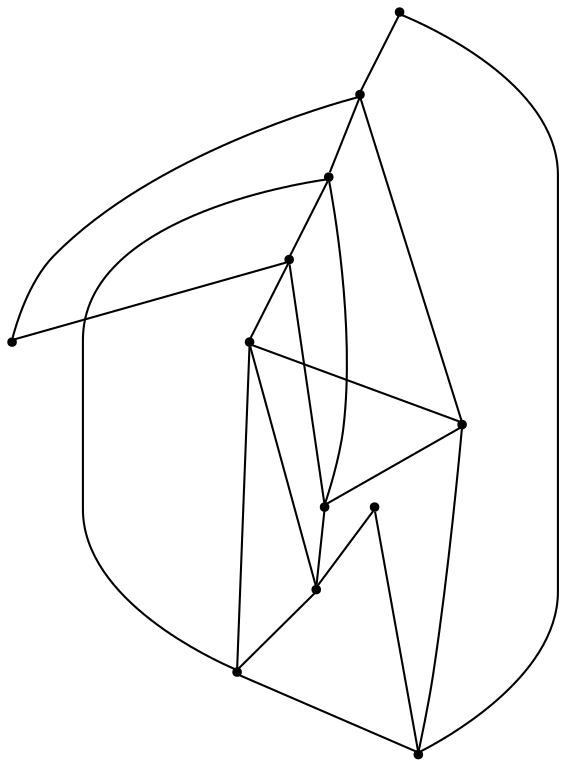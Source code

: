 graph {
  node [shape=point,comment="{\"directed\":false,\"doi\":\"10.1007/3-540-36151-0_18\",\"figure\":\"2\"}"]

  v0 [pos="1414.8332913716636,1693.1666904025612"]
  v1 [pos="1355.7082811991374,1456.916639539931"]
  v2 [pos="1473.8333066304526,984.4166649712461"]
  v3 [pos="1060.4583263397217,1102.5416904025612"]
  v4 [pos="1060.4583263397217,1515.9166547987202"]
  v5 [pos="1060.4583263397217,1811.166593763564"]
  v6 [pos="824.2083390553794,1102.5416904025612"]
  v7 [pos="824.2083390553794,1515.9166547987202"]
  v8 [pos="824.2083390553794,1811.166593763564"]
  v9 [pos="528.9583524068197,1456.916639539931"]
  v10 [pos="410.8333269755046,984.4166649712461"]
  v11 [pos="469.95833714803064,1693.166690402561"]

  v0 -- v1 [id="-1",pos="1414.8332913716636,1693.1666904025612 1466.1501566569011,1658.7958865695534 1581.4334869384766,1589.2500135633686 1513.7458801269531,1519.8833041720925 1507.1834564208984,1514.1125573052304 1507.1834564208984,1514.1125573052304 1507.1834564208984,1514.1125573052304 1500.6209055582683,1509.3875461154519 1500.6209055582683,1509.3875461154519 1500.6209055582683,1509.3875461154519 1493.7959035237632,1505.1874372694233 1493.7959035237632,1505.1874372694233 1493.7959035237632,1505.1874372694233 1466.7500813802085,1491.2166171603737 1439.0668233235679,1492.2207726372617 1410.6001536051433,1482.0916069878476 1402.725092569987,1479.466713799371 1402.725092569987,1479.466713799371 1402.725092569987,1479.466713799371 1394.5875803629558,1476.3166639539936 1394.5875803629558,1476.3166639539936 1394.5875803629558,1476.3166639539936 1382.0108335167815,1471.0871086837606 1368.414934301822,1464.2679652127622 1355.7082811991374,1456.916639539931"]
  v11 -- v10 [id="-3",pos="469.95833714803064,1693.166690402561 387.2749964396159,1634.0541415744362 387.2749964396159,1634.0541415744362 387.2749964396159,1634.0541415744362 340.0291442871094,1586.8124220106342 340.0291442871094,1586.8124220106342 340.0291442871094,1586.8124220106342 340.0291442871094,1078.9541456434465 340.0291442871094,1078.9541456434465 340.0291442871094,1078.9541456434465 410.8333269755046,984.4166649712461 410.8333269755046,984.4166649712461 410.8333269755046,984.4166649712461"]
  v1 -- v3 [id="-4",pos="1355.7082811991374,1456.916639539931 1275.8626302083335,1435.054100884332 1220.1834360758464,1402.420764499241 1166.775131225586,1338.7874179416237 1157.0626576741538,1326.7165713840066 1157.0626576741538,1326.7165713840066 1157.0626576741538,1326.7165713840066 1148.1417338053386,1314.6416558159726 1148.1417338053386,1314.6416558159726 1148.1417338053386,1314.6416558159726 1101.641845703125,1250.3999922010637 1078.4834543863933,1179.7665490044492 1060.4583263397217,1102.5416904025612"]
  v9 -- v10 [id="-19",pos="528.9583524068197,1456.916639539931 529.2626063028972,1441.4083692762592 529.2626063028972,1441.4083692762592 529.2626063028972,1441.4083692762592 529.525089263916,1433.0124749077695 529.525089263916,1433.0124749077695 529.525089263916,1433.0124749077695 530.0500869750977,1425.137541029189 530.0500869750977,1425.137541029189 530.0500869750977,1425.137541029189 531.6000938415527,1412.4415927463112 532.6959292093914,1405.6958092583554 536.8750890096029,1393.6416202121316 538.9750798543295,1388.916609022353 538.9750798543295,1388.916609022353 538.9750798543295,1388.916609022353 540.812619527181,1384.458372328017 540.812619527181,1384.458372328017 540.812619527181,1384.458372328017 545.7167307535808,1374.8833550347226 549.0167617797852,1364.2749362521706 549.4709014892578,1353.4874810112851 549.4709014892578,1346.1374494764545 549.4709014892578,1346.1374494764545 549.4709014892578,1346.1374494764545 548.6876169840496,1337.4750349256733 548.6876169840496,1337.4750349256733 548.6876169840496,1337.4750349256733 546.850077311198,1327.7666303846577 546.850077311198,1327.7666303846577 546.850077311198,1327.7666303846577 539.5292282104492,1288.5833316379128 502.4417559305827,1222.416644626194 458.6626052856446,1215.1707543267148 453.41259638468426,1214.3832736545144 453.41259638468426,1214.3832736545144 453.41259638468426,1214.3832736545144 438.45424652099615,1213.5957929823137 438.45424652099615,1213.5957929823137 438.45424652099615,1213.5957929823137 433.4667523701986,1213.0708906385637 433.4667523701986,1213.0708906385637 433.4667523701986,1213.0708906385637 391.4000829060873,1210.374916924371 358.43340555826825,1153.3207787407773 353.94175847371423,1116.2250094943581 352.89176305135095,1105.7250552707253 352.89176305135095,1105.7250552707253 352.89176305135095,1105.7250552707253 352.62928009033203,1095.7541995578347 352.62928009033203,1095.7541995578347 352.62928009033203,1095.7541995578347 353.30842336018884,1055.454211764866 375.3209431966146,1018.8416375054258 397.50843048095703,986.5708245171445 398.2959111531576,985.520892673069 398.2959111531576,985.520892673069 398.2959111531576,985.520892673069 410.8333269755046,984.4166649712461 410.8333269755046,984.4166649712461 410.8333269755046,984.4166649712461"]
  v2 -- v4 [id="-24",pos="1473.8333066304526,984.4166649712461 1370.220947265625,1008.9500003390847 1279.1084289550781,1043.3041466606992 1202.9959360758464,1120.4249911838112 1190.658442179362,1133.5457695855039 1190.658442179362,1133.5457695855039 1190.658442179362,1133.5457695855039 1178.5875956217449,1147.1957736545144 1178.5875956217449,1147.1957736545144 1178.5875956217449,1147.1957736545144 1087.9709879557292,1255.3749932183164 1065.058453877767,1372.6457807752827 1060.4583263397217,1515.9166547987202"]
  v1 -- v8 [id="-25",pos="1355.7082811991374,1456.916639539931 1288.595962524414,1444.5041232638894 1234.704335530599,1446.3874393039284 1180.6833902994792,1487.6042260064023 1171.7625935872397,1495.212512546116 1171.7625935872397,1495.212512546116 1171.7625935872397,1495.212512546116 1163.887659708659,1502.5625440809467 1163.887659708659,1502.5625440809467 1163.887659708659,1502.5625440809467 1110.716756184896,1559.6833123101133 1179.0667215983074,1552.5041792127827 1114.5459493001304,1618.045764499241 1105.6209564208984,1626.1792076958554 1105.6209564208984,1626.1792076958554 1105.6209564208984,1626.1792076958554 1095.9126790364585,1634.0541415744362 1095.9126790364585,1634.0541415744362 1095.9126790364585,1634.0541415744362 1084.8875681559246,1641.9292026095925 1084.8875681559246,1641.9292026095925 1084.8875681559246,1641.9292026095925 1074.1251627604167,1648.7500084771054 1074.1251627604167,1648.7500084771054 1074.1251627604167,1648.7500084771054 996.9834645589193,1693.0666181776264 1030.2125930786133,1627.3791842990456 952.3459116617839,1668.1749555799702 941.5876388549806,1674.2082807752827 941.5876388549806,1674.2082807752827 941.5876388549806,1674.2082807752827 930.5625915527345,1681.2958611382383 930.5625915527345,1681.2958611382383 930.5625915527345,1681.2958611382383 881.9168090820314,1714.8041619194883 857.0250829060873,1754.5666588677304 837.1251424153646,1808.5874769422749 836.6043090820314,1810.1625018649636 836.6043090820314,1810.1625018649636 836.6043090820314,1810.1625018649636 824.2083390553794,1811.166593763564 824.2083390553794,1811.166593763564 824.2083390553794,1811.166593763564"]
  v4 -- v11 [id="-26",pos="1060.4583263397217,1515.9166547987202 887.3750050862631,1627.5291019015847 687.1500015258789,1703.8582695855039 479.658317565918,1704.916593763564 469.95833714803064,1693.166690402561 469.95833714803064,1693.166690402561 469.95833714803064,1693.166690402561"]
  v5 -- v4 [id="-34",pos="1060.4583263397217,1811.166593763564 998.4166463216146,1715.2250501844624 966.4749781290691,1605.2375369601784 1060.4583263397217,1515.9166547987202"]
  v4 -- v3 [id="-35",pos="1060.4583263397217,1515.9166547987202 996.2958653767904,1485.8083936903217 988.7167612711589,1432.59997897678 989.8792266845704,1373.1708102756081 990.6667073567709,1360.0458357069233 990.6667073567709,1360.0458357069233 990.6667073567709,1360.0458357069233 991.979217529297,1346.66247897678 991.979217529297,1346.66247897678 991.979217529297,1346.66247897678 1000.7083892822267,1263.9416588677304 1031.2084197998047,1181.5500471327043 1060.4583263397217,1102.5416904025612"]
  v6 -- v7 [id="-39",pos="824.2083390553794,1102.5416904025612 864.9000803629558,1185.0582970513242 907.1667353312175,1268.650012546116 917.4376169840496,1360.0458357069233 918.4876124064128,1373.1708102756081 918.4876124064128,1373.1708102756081 918.4876124064128,1373.1708102756081 918.7500635782878,1386.0291375054258 918.7500635782878,1386.0291375054258 918.7500635782878,1386.0291375054258 918.2250976562501,1399.9417199028867 918.2250976562501,1399.9417199028867 918.2250976562501,1399.9417199028867 916.3333892822267,1429.5500013563374 907.0292790730795,1461.6875542534726 882.0084253946941,1479.991616143121 876.495933532715,1483.9291466606992 876.495933532715,1483.9291466606992 876.495933532715,1483.9291466606992 871.2458928426107,1487.0791965060769 871.2458928426107,1487.0791965060769 871.2458928426107,1487.0791965060769 857.3876063028972,1495.4833560519753 841.5792465209962,1499.6458265516499 824.2083390553794,1515.9166547987202"]
  v5 -- v2 [id="-41",pos="1060.4583263397217,1811.166593763564 1426.6082763671875,1704.916593763564 1426.6082763671875,1704.916593763564 1426.6082763671875,1704.916593763564 1497.4708557128906,1634.0541415744362 1497.4708557128906,1634.0541415744362 1497.4708557128906,1634.0541415744362 1544.7166442871094,1574.9999576144753 1544.7166442871094,1574.9999576144753 1544.7166442871094,1574.9999576144753 1544.7166442871094,1067.1457502577043 1544.7166442871094,1067.1457502577043 1544.7166442871094,1067.1457502577043 1473.8333066304526,984.4166649712461 1473.8333066304526,984.4166649712461 1473.8333066304526,984.4166649712461"]
  v8 -- v5 [id="-50",pos="824.2083390553794,1811.166593763564 1060.4583263397217,1811.166593763564 1060.4583263397217,1811.166593763564 1060.4583263397217,1811.166593763564"]
  v5 -- v9 [id="-53",pos="1060.4583263397217,1811.166593763564 1047.6167678833008,1808.5874769422749 1047.6167678833008,1808.5874769422749 1047.6167678833008,1808.5874769422749 1027.7376174926758,1754.5791202121316 1002.8125762939454,1714.783308241103 954.1834513346355,1681.2958611382383 943.1584040323894,1674.2082807752827 943.1584040323894,1674.2082807752827 943.1584040323894,1674.2082807752827 932.400131225586,1668.1749555799702 932.400131225586,1668.1749555799702 932.400131225586,1668.1749555799702 850.9250640869142,1625.541644626194 893.3292388916017,1699.329206678603 800.1209259033204,1641.9292026095925 788.8334274291992,1634.0541415744362 788.8334274291992,1634.0541415744362 788.8334274291992,1634.0541415744362 778.6000569661459,1626.1792076958554 778.6000569661459,1626.1792076958554 778.6000569661459,1626.1792076958554 769.1500981648763,1618.045764499241 769.1500981648763,1618.045764499241 769.1500981648763,1618.045764499241 760.7500712076824,1609.9083794487851 760.7500712076824,1609.9083794487851 760.7500712076824,1609.9083794487851 704.4709523518881,1552.0333184136289 767.4875895182292,1554.9458397759336 701.4376322428386,1495.212512546116 692.2500610351562,1487.6042260064023 692.2500610351562,1487.6042260064023 692.2500610351562,1487.6042260064023 682.537587483724,1480.5166456434467 682.537587483724,1480.5166456434467 682.537587483724,1480.5166456434467 633.4751129150391,1447.4082522922097 587.475077311198,1444.6792178683816 528.9583524068197,1456.916639539931"]
  v11 -- v8 [id="-55",pos="469.95833714803064,1693.166690402561 824.2083390553794,1811.166593763564 824.2083390553794,1811.166593763564 824.2083390553794,1811.166593763564"]
  v1 -- v2 [id="-67",pos="1355.7082811991374,1456.916639539931 1355.4835001627605,1443.5083601209858 1355.4835001627605,1443.5083601209858 1355.4835001627605,1443.5083601209858 1355.22092183431,1436.6874270968972 1355.22092183431,1436.6874270968972 1355.22092183431,1436.6874270968972 1354.6958923339844,1429.862425062392 1354.6958923339844,1429.862425062392 1354.6958923339844,1429.862425062392 1352.96262105306,1418.5208214653867 1352.3334503173828,1414.6374596489804 1347.8708902994792,1404.1417015923398 1345.7708994547527,1400.7292005750874 1345.7708994547527,1400.7292005750874 1345.7708994547527,1400.7292005750874 1343.9334869384766,1397.3166995578347 1343.9334869384766,1397.3166995578347 1343.9334869384766,1397.3166995578347 1339.0335083007812,1389.9500105116108 1335.658391316732,1381.275007459853 1335.275141398112,1372.3833296034077 1335.275141398112,1365.8207787407773 1335.275141398112,1365.8207787407773 1335.275141398112,1365.8207787407773 1336.0626220703125,1358.212492201064 1336.0626220703125,1358.212492201064 1336.0626220703125,1358.212492201064 1337.8959655761719,1349.549950493707 1337.8959655761719,1349.549950493707 1337.8959655761719,1349.549950493707 1346.7543284098308,1307.9041375054258 1389.4167582194011,1236.2207624647356 1436.321004231771,1228.8166893853086 1441.3042704264324,1227.5041792127824 1441.3042704264324,1227.5041792127824 1441.3042704264324,1227.5041792127824 1446.291732788086,1226.4583163791237 1446.291732788086,1226.4583163791237 1446.291732788086,1226.4583163791237 1451.2793223063152,1225.1458062065976 1451.2793223063152,1225.1458062065976 1451.2793223063152,1225.1458062065976 1456.5292358398438,1223.5708448621965 1456.5292358398438,1223.5708448621965 1456.5292358398438,1223.5708448621965 1497.841771443685,1208.8541242811418 1530.8043162027996,1144.8499891493059 1531.854248046875,1103.362486097548 1532.1168263753257,1093.1291792127824 1532.1168263753257,1093.1291792127824 1532.1168263753257,1093.1291792127824 1531.591796875,1083.4167056613503 1531.591796875,1083.4167056613503 1531.591796875,1083.4167056613503 1528.5376230875652,1048.1874677870012 1507.958475748698,1014.4540998670793 1487.2376759847007,986.5708245171445 1486.4500681559246,985.520892673069 1486.4500681559246,985.520892673069 1486.4500681559246,985.520892673069 1473.8333066304526,984.4166649712461 1473.8333066304526,984.4166649712461 1473.8333066304526,984.4166649712461"]
  v2 -- v10 [id="-75",pos="1473.8333066304526,984.4166649712461 410.8333269755046,984.4166649712461 410.8333269755046,984.4166649712461 410.8333269755046,984.4166649712461"]
  v0 -- v7 [id="-83",pos="1414.8332913716636,1693.1666904025612 1406.6624959309897,1704.916593763564 1406.6624959309897,1704.916593763564 1406.6624959309897,1704.916593763564 1403.249994913737,1704.654142591689 1403.249994913737,1704.654142591689 1403.249994913737,1704.654142591689 1295.241673787435,1703.0166202121316 1195.8499908447266,1677.3250155978737 1094.3374633789062,1641.1415947808164 1078.8500467936199,1635.3666517469624 1078.8500467936199,1635.3666517469624 1078.8500467936199,1635.3666517469624 1063.8916651407878,1629.5915815565327 1063.8916651407878,1629.5915815565327 1063.8916651407878,1629.5915815565327 981.3292185465496,1598.5166761610249 902.5208791097006,1558.3499484592019 824.2083390553794,1515.9166547987202"]
  v11 -- v9 [id="-85",pos="469.95833714803064,1693.166690402561 414.3375078837077,1659.3791537814675 282.99999237060547,1585.3042178683816 364.4416809082031,1516.2083519829648 371.00000381469727,1511.224958631728 371.00000381469727,1511.224958631728 371.00000381469727,1511.224958631728 377.8250058492025,1507.2875552707253 377.8250058492025,1507.2875552707253 377.8250058492025,1507.2875552707253 384.38752492268884,1503.8749270968972 384.38752492268884,1503.8749270968972 384.38752492268884,1503.8749270968972 410.37082672119146,1491.6375054253476 439.77918624877935,1491.9332716200092 466.8000221252442,1483.1416659884987 474.4083404541016,1480.7792239718972 474.4083404541016,1480.7792239718972 474.4083404541016,1480.7792239718972 482.54585266113287,1478.1542036268452 482.54585266113287,1478.1542036268452 482.54585266113287,1478.1542036268452 497.99868604687106,1472.3004770443717 513.9522946781524,1465.1086101724868 528.9583524068197,1456.916639539931"]
  v6 -- v9 [id="-90",pos="824.2083390553794,1102.5416904025612 812.008285522461,1184.6165551079648 790.4500325520834,1261.0124799940327 739.2292022705078,1326.7165713840066 729.783312479655,1338.7874179416237 729.783312479655,1338.7874179416237 729.783312479655,1338.7874179416237 719.0208435058594,1351.1249118381081 719.0208435058594,1351.1249118381081 719.0208435058594,1351.1249118381081 665.3458277384441,1410.0165896945534 605.6666692097982,1437.7499474419492 528.9583524068197,1456.916639539931"]
  v10 -- v7 [id="-96",pos="410.8333269755046,984.4166649712461 514.5250956217449,1008.9500003390847 605.6376139322917,1043.3041466606992 681.7501068115234,1120.4249911838112 694.0876007080078,1133.5457695855039 694.0876007080078,1133.5457695855039 694.0876007080078,1133.5457695855039 706.158447265625,1147.1957736545144 706.158447265625,1147.1957736545144 706.158447265625,1147.1957736545144 796.7792510986328,1255.3749932183164 819.6875890096029,1372.6457807752827 824.2083390553794,1515.9166547987202"]
  v8 -- v7 [id="-100",pos="824.2083390553794,1811.166593763564 886.329205830892,1715.2000003390847 918.275006612142,1605.2624596489804 824.2083390553794,1515.9166547987202"]
}